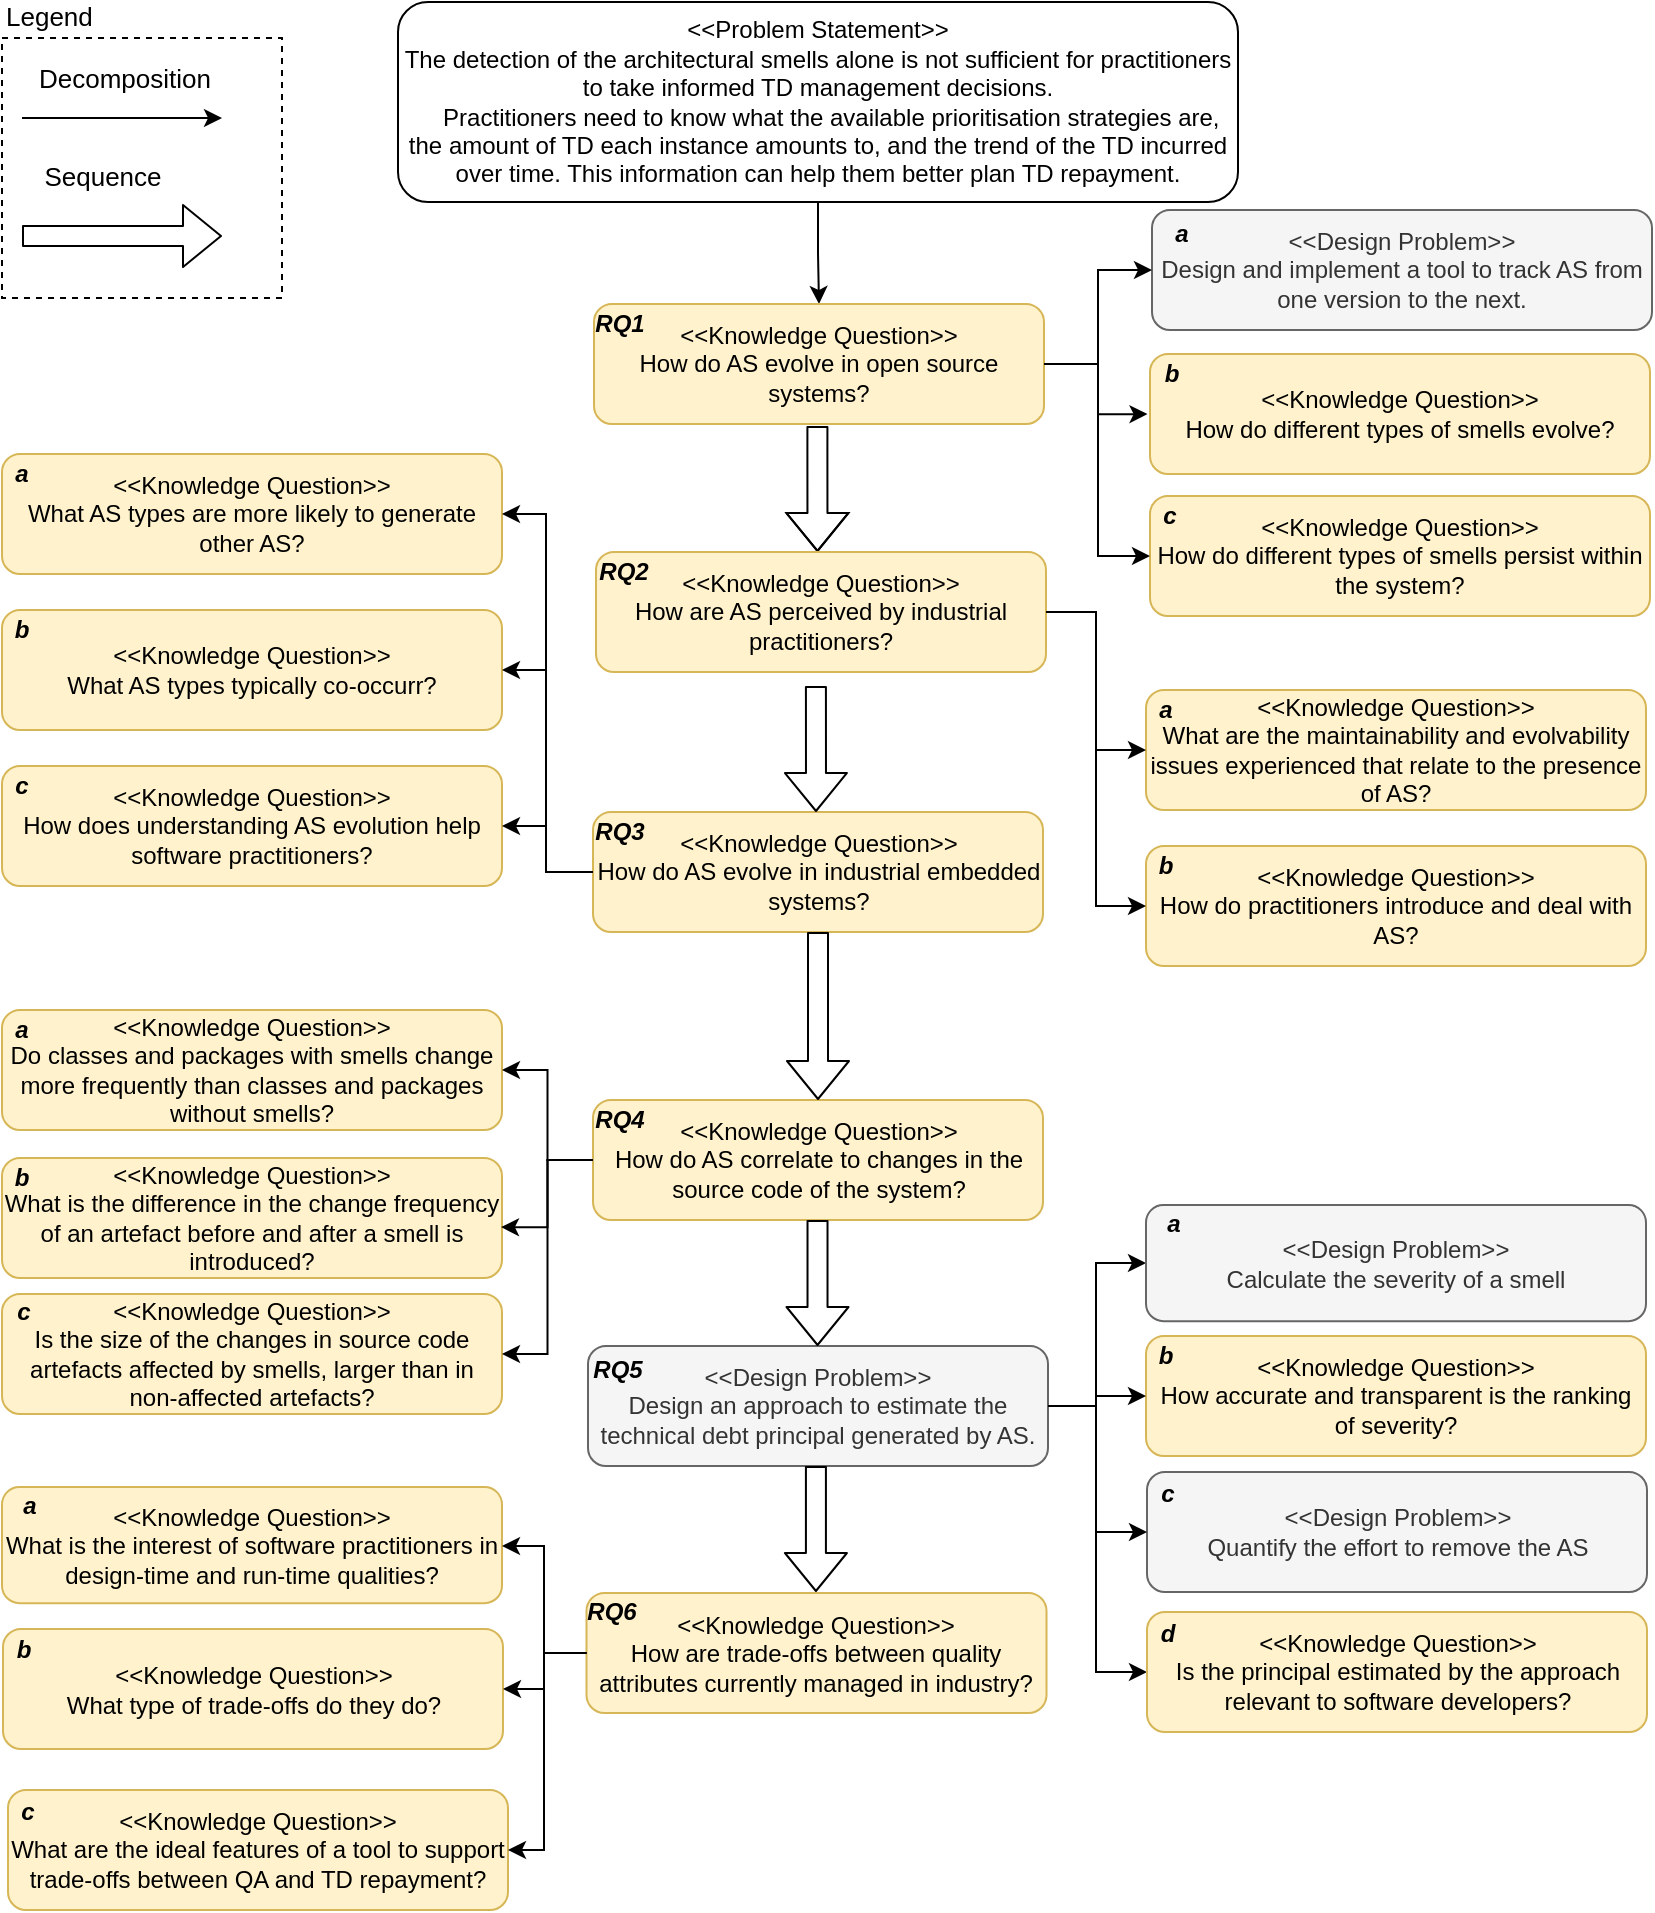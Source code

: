 <mxfile version="19.0.3" type="device"><diagram id="c249df69-120d-1313-5944-5ea2aa86c177" name="Page-1"><mxGraphModel dx="1350" dy="878" grid="1" gridSize="10" guides="1" tooltips="1" connect="1" arrows="1" fold="1" page="1" pageScale="1" pageWidth="850" pageHeight="1100" background="#ffffff" math="0" shadow="0"><root><mxCell id="0"/><mxCell id="1" parent="0"/><mxCell id="YxrZiRUJ-oxyGCz1RvD5-132" style="edgeStyle=orthogonalEdgeStyle;rounded=0;orthogonalLoop=1;jettySize=auto;html=1;entryX=0.5;entryY=0;entryDx=0;entryDy=0;" parent="1" source="2" target="40" edge="1"><mxGeometry relative="1" as="geometry"/></mxCell><mxCell id="2" value="&lt;div&gt;&amp;lt;&amp;lt;Problem Statement&amp;gt;&amp;gt;&lt;/div&gt;&lt;div&gt;&lt;div&gt;The detection of the architectural smells alone is not sufficient for practitioners to take informed TD management decisions.&lt;/div&gt;&lt;div&gt;&amp;nbsp; &amp;nbsp; Practitioners need to know what the available prioritisation strategies are, the amount of TD each instance amounts to, and the trend of the TD incurred over time. This information can help them better plan TD repayment.&lt;/div&gt;&lt;/div&gt;" style="rounded=1;whiteSpace=wrap;html=1;" parent="1" vertex="1"><mxGeometry x="211.0" y="15" width="420" height="100" as="geometry"/></mxCell><mxCell id="17" value="&lt;div&gt;&amp;lt;&amp;lt;Knowledge Question&amp;gt;&amp;gt;&lt;/div&gt;&lt;div&gt;&lt;div&gt;How do different types of smells evolve?&lt;/div&gt;&lt;/div&gt;" style="rounded=1;whiteSpace=wrap;html=1;fillColor=#fff2cc;strokeColor=#d6b656;" parent="1" vertex="1"><mxGeometry x="587" y="191" width="250" height="60" as="geometry"/></mxCell><mxCell id="60" value="" style="group" parent="1" vertex="1" connectable="0"><mxGeometry x="13" y="33" width="140" height="130" as="geometry"/></mxCell><mxCell id="59" value="" style="group" parent="60" vertex="1" connectable="0"><mxGeometry width="140" height="130" as="geometry"/></mxCell><mxCell id="52" value="Legend" style="whiteSpace=wrap;html=1;fontSize=13;align=left;labelPosition=center;verticalLabelPosition=top;verticalAlign=bottom;dashed=1;" parent="59" vertex="1"><mxGeometry width="140" height="130" as="geometry"/></mxCell><mxCell id="54" value="Sequence" style="shape=flexArrow;endArrow=classic;html=1;fillColor=#ffffff;fontSize=13;" parent="59" edge="1"><mxGeometry x="-0.2" y="30" width="50" height="50" relative="1" as="geometry"><mxPoint x="10" y="99" as="sourcePoint"/><mxPoint x="110" y="99" as="targetPoint"/><mxPoint as="offset"/></mxGeometry></mxCell><mxCell id="56" value="" style="endArrow=classic;html=1;fontSize=13;" parent="59" edge="1"><mxGeometry width="50" height="50" relative="1" as="geometry"><mxPoint x="10" y="40" as="sourcePoint"/><mxPoint x="110" y="40" as="targetPoint"/></mxGeometry></mxCell><mxCell id="58" value="Decomposition" style="text;html=1;resizable=0;points=[];align=center;verticalAlign=middle;labelBackgroundColor=#ffffff;fontSize=13;direction=south;" parent="56" vertex="1" connectable="0"><mxGeometry x="0.467" y="-1" relative="1" as="geometry"><mxPoint x="-23" y="-21" as="offset"/></mxGeometry></mxCell><mxCell id="69" value="" style="group;flipV=0;" parent="1" vertex="1" connectable="0"><mxGeometry x="588" y="119" width="250" height="60" as="geometry"/></mxCell><mxCell id="4" value="&lt;div&gt;&amp;lt;&amp;lt;Design Problem&amp;gt;&amp;gt;&lt;/div&gt;&lt;div&gt;Design and implement a tool to track AS from one version to the next.&lt;/div&gt;" style="rounded=1;whiteSpace=wrap;html=1;fillColor=#f5f5f5;strokeColor=#666666;fontColor=#333333;" parent="69" vertex="1"><mxGeometry width="250.0" height="60" as="geometry"/></mxCell><mxCell id="62" value="a" style="text;html=1;strokeColor=none;fillColor=none;align=center;verticalAlign=middle;whiteSpace=wrap;rounded=0;fontStyle=3" parent="69" vertex="1"><mxGeometry x="4.891" y="1.5" width="19.565" height="20" as="geometry"/></mxCell><mxCell id="76" style="edgeStyle=orthogonalEdgeStyle;rounded=0;html=1;jettySize=auto;orthogonalLoop=1;exitX=1;exitY=0.5;entryX=0;entryY=0.5;entryDx=0;entryDy=0;exitDx=0;exitDy=0;" parent="1" source="36" target="31" edge="1"><mxGeometry relative="1" as="geometry"><mxPoint x="535.5" y="612.5" as="sourcePoint"/><mxPoint x="581.5" y="537.5" as="targetPoint"/><Array as="points"><mxPoint x="560" y="717"/><mxPoint x="560" y="645"/></Array></mxGeometry></mxCell><mxCell id="96" value="" style="edgeStyle=orthogonalEdgeStyle;rounded=0;html=1;jettySize=auto;orthogonalLoop=1;entryX=0;entryY=0.5;entryDx=0;entryDy=0;exitX=1;exitY=0.5;exitDx=0;exitDy=0;" parent="1" source="36" target="95" edge="1"><mxGeometry relative="1" as="geometry"><mxPoint x="535.25" y="612.5" as="sourcePoint"/><Array as="points"><mxPoint x="560" y="717"/><mxPoint x="560" y="850"/></Array></mxGeometry></mxCell><mxCell id="99" value="" style="group" parent="1" vertex="1" connectable="0"><mxGeometry x="309.0" y="166" width="225.0" height="60" as="geometry"/></mxCell><mxCell id="72" value="" style="group;flipV=0;" parent="99" vertex="1" connectable="0"><mxGeometry x="-2.842e-14" width="225.0" height="60" as="geometry"/></mxCell><mxCell id="40" value="&amp;lt;&amp;lt;Knowledge Question&amp;gt;&amp;gt;&lt;br&gt;How do AS evolve in open source systems?" style="rounded=1;whiteSpace=wrap;html=1;fillColor=#fff2cc;strokeColor=#d6b656;" parent="72" vertex="1"><mxGeometry x="5.684e-14" width="225" height="60" as="geometry"/></mxCell><mxCell id="93" value="RQ1" style="text;html=1;strokeColor=none;fillColor=none;align=center;verticalAlign=middle;whiteSpace=wrap;rounded=0;fontStyle=3" parent="72" vertex="1"><mxGeometry x="4.0" width="18" height="20" as="geometry"/></mxCell><mxCell id="101" value="" style="group" parent="1" vertex="1" connectable="0"><mxGeometry x="305.25" y="687" width="231.5" height="60" as="geometry"/></mxCell><mxCell id="36" value="&lt;div&gt;&amp;lt;&amp;lt;Design Problem&amp;gt;&amp;gt;&lt;/div&gt;&lt;div&gt;Design an approach to estimate the technical debt principal generated by AS.&lt;br&gt;&lt;/div&gt;" style="rounded=1;whiteSpace=wrap;html=1;fillColor=#f5f5f5;strokeColor=#666666;fontColor=#333333;flipV=1;flipH=1;" parent="101" vertex="1"><mxGeometry x="0.75" width="230" height="60" as="geometry"/></mxCell><mxCell id="97" value="RQ5" style="text;html=1;strokeColor=none;fillColor=none;align=center;verticalAlign=middle;whiteSpace=wrap;rounded=0;fontStyle=3" parent="101" vertex="1"><mxGeometry x="6.75" y="2" width="18" height="20" as="geometry"/></mxCell><mxCell id="125" value="b" style="text;html=1;strokeColor=none;fillColor=none;align=center;verticalAlign=middle;whiteSpace=wrap;rounded=0;fontStyle=3" parent="1" vertex="1"><mxGeometry x="588" y="191" width="20" height="20" as="geometry"/></mxCell><mxCell id="EFpC19v5mdNmXsun4BiF-134" value="" style="group" parent="1" vertex="1" connectable="0"><mxGeometry x="308.5" y="420" width="225.0" height="60" as="geometry"/></mxCell><mxCell id="EFpC19v5mdNmXsun4BiF-135" value="" style="group;flipV=0;" parent="EFpC19v5mdNmXsun4BiF-134" vertex="1" connectable="0"><mxGeometry x="-2.842e-14" width="225.0" height="60" as="geometry"/></mxCell><mxCell id="EFpC19v5mdNmXsun4BiF-136" value="&amp;lt;&amp;lt;Knowledge Question&amp;gt;&amp;gt;&lt;br&gt;How do AS evolve in industrial embedded systems?" style="rounded=1;whiteSpace=wrap;html=1;fillColor=#fff2cc;strokeColor=#d6b656;" parent="EFpC19v5mdNmXsun4BiF-135" vertex="1"><mxGeometry x="5.684e-14" width="225" height="60" as="geometry"/></mxCell><mxCell id="EFpC19v5mdNmXsun4BiF-137" value="RQ3" style="text;html=1;strokeColor=none;fillColor=none;align=center;verticalAlign=middle;whiteSpace=wrap;rounded=0;fontStyle=3" parent="EFpC19v5mdNmXsun4BiF-135" vertex="1"><mxGeometry x="4.0" width="18" height="20" as="geometry"/></mxCell><mxCell id="KsCzeqXH029FPOCztNeQ-178" style="edgeStyle=orthogonalEdgeStyle;rounded=0;orthogonalLoop=1;jettySize=auto;html=1;exitX=0.5;exitY=1;exitDx=0;exitDy=0;" parent="EFpC19v5mdNmXsun4BiF-135" source="EFpC19v5mdNmXsun4BiF-136" target="EFpC19v5mdNmXsun4BiF-136" edge="1"><mxGeometry relative="1" as="geometry"/></mxCell><mxCell id="EFpC19v5mdNmXsun4BiF-140" value="" style="group" parent="1" vertex="1" connectable="0"><mxGeometry x="587" y="262" width="250" height="60" as="geometry"/></mxCell><mxCell id="47" value="&amp;lt;&amp;lt;Knowledge Question&amp;gt;&amp;gt;&lt;br&gt;How do different types of smells persist within the system?" style="rounded=1;whiteSpace=wrap;html=1;fillColor=#fff2cc;strokeColor=#d6b656;" parent="EFpC19v5mdNmXsun4BiF-140" vertex="1"><mxGeometry width="250" height="60" as="geometry"/></mxCell><mxCell id="115" value="c" style="text;html=1;strokeColor=none;fillColor=none;align=center;verticalAlign=middle;whiteSpace=wrap;rounded=0;fontStyle=3" parent="EFpC19v5mdNmXsun4BiF-140" vertex="1"><mxGeometry width="20" height="20" as="geometry"/></mxCell><mxCell id="EFpC19v5mdNmXsun4BiF-141" value="" style="group" parent="1" vertex="1" connectable="0"><mxGeometry x="13" y="241" width="250" height="60" as="geometry"/></mxCell><mxCell id="45" value="&amp;lt;&amp;lt;Knowledge Question&amp;gt;&amp;gt;&lt;br&gt;What AS types are more likely to generate other AS?" style="rounded=1;whiteSpace=wrap;html=1;fillColor=#fff2cc;strokeColor=#d6b656;" parent="EFpC19v5mdNmXsun4BiF-141" vertex="1"><mxGeometry width="250" height="60" as="geometry"/></mxCell><mxCell id="114" value="a" style="text;html=1;strokeColor=none;fillColor=none;align=center;verticalAlign=middle;whiteSpace=wrap;rounded=0;fontStyle=3" parent="EFpC19v5mdNmXsun4BiF-141" vertex="1"><mxGeometry width="20" height="20" as="geometry"/></mxCell><mxCell id="EFpC19v5mdNmXsun4BiF-142" style="edgeStyle=orthogonalEdgeStyle;rounded=0;orthogonalLoop=1;jettySize=auto;html=1;exitX=0;exitY=0.5;exitDx=0;exitDy=0;entryX=1;entryY=0.5;entryDx=0;entryDy=0;" parent="1" source="EFpC19v5mdNmXsun4BiF-136" target="45" edge="1"><mxGeometry relative="1" as="geometry"><mxPoint x="308.5" y="394" as="sourcePoint"/><Array as="points"><mxPoint x="285" y="450"/><mxPoint x="285" y="271"/></Array></mxGeometry></mxCell><mxCell id="EFpC19v5mdNmXsun4BiF-153" value="" style="group" parent="1" vertex="1" connectable="0"><mxGeometry x="13" y="319" width="250" height="60" as="geometry"/></mxCell><mxCell id="EFpC19v5mdNmXsun4BiF-154" value="&amp;lt;&amp;lt;Knowledge Question&amp;gt;&amp;gt;&lt;br&gt;What AS types typically co-occurr?" style="rounded=1;whiteSpace=wrap;html=1;fillColor=#fff2cc;strokeColor=#d6b656;" parent="EFpC19v5mdNmXsun4BiF-153" vertex="1"><mxGeometry width="250" height="60" as="geometry"/></mxCell><mxCell id="EFpC19v5mdNmXsun4BiF-155" value="b" style="text;html=1;strokeColor=none;fillColor=none;align=center;verticalAlign=middle;whiteSpace=wrap;rounded=0;fontStyle=3" parent="EFpC19v5mdNmXsun4BiF-153" vertex="1"><mxGeometry width="20" height="20" as="geometry"/></mxCell><mxCell id="EFpC19v5mdNmXsun4BiF-156" style="edgeStyle=orthogonalEdgeStyle;rounded=0;orthogonalLoop=1;jettySize=auto;html=1;entryX=1;entryY=0.5;entryDx=0;entryDy=0;exitX=0;exitY=0.5;exitDx=0;exitDy=0;" parent="1" source="EFpC19v5mdNmXsun4BiF-136" target="EFpC19v5mdNmXsun4BiF-154" edge="1"><mxGeometry relative="1" as="geometry"><Array as="points"><mxPoint x="285" y="450"/><mxPoint x="285" y="349"/></Array><mxPoint x="308.5" y="394.0" as="sourcePoint"/></mxGeometry></mxCell><mxCell id="EFpC19v5mdNmXsun4BiF-162" value="" style="group" parent="1" vertex="1" connectable="0"><mxGeometry x="585.5" y="820" width="250" height="60" as="geometry"/></mxCell><mxCell id="95" value="&lt;div&gt;&amp;lt;&amp;lt;Knowledge Question&amp;gt;&amp;gt;&lt;/div&gt;&lt;div&gt;Is the principal estimated by the approach relevant to software developers?&lt;/div&gt;" style="rounded=1;whiteSpace=wrap;html=1;fillColor=#fff2cc;strokeColor=#d6b656;flipV=1;flipH=1;" parent="EFpC19v5mdNmXsun4BiF-162" vertex="1"><mxGeometry width="250" height="60" as="geometry"/></mxCell><mxCell id="118" value="d" style="text;html=1;strokeColor=none;fillColor=none;align=center;verticalAlign=middle;whiteSpace=wrap;rounded=0;fontStyle=3" parent="EFpC19v5mdNmXsun4BiF-162" vertex="1"><mxGeometry x="0.5" y="0.5" width="20" height="20" as="geometry"/></mxCell><mxCell id="EFpC19v5mdNmXsun4BiF-165" value="" style="group" parent="1" vertex="1" connectable="0"><mxGeometry x="585.5" y="750" width="250" height="60" as="geometry"/></mxCell><mxCell id="EFpC19v5mdNmXsun4BiF-163" value="&amp;lt;&amp;lt;Design Problem&amp;gt;&amp;gt;&lt;br&gt;Quantify the effort to remove the AS" style="rounded=1;whiteSpace=wrap;html=1;fillColor=#f5f5f5;strokeColor=#666666;fontColor=#333333;" parent="EFpC19v5mdNmXsun4BiF-165" vertex="1"><mxGeometry width="250" height="60" as="geometry"/></mxCell><mxCell id="EFpC19v5mdNmXsun4BiF-164" value="c" style="text;html=1;strokeColor=none;fillColor=none;align=center;verticalAlign=middle;whiteSpace=wrap;rounded=0;fontStyle=3" parent="EFpC19v5mdNmXsun4BiF-165" vertex="1"><mxGeometry x="0.498" y="0.5" width="19.92" height="20" as="geometry"/></mxCell><mxCell id="EFpC19v5mdNmXsun4BiF-167" value="" style="group" parent="1" vertex="1" connectable="0"><mxGeometry x="585.5" y="616.5" width="250" height="60" as="geometry"/></mxCell><mxCell id="70" value="" style="group;flipV=0;" parent="EFpC19v5mdNmXsun4BiF-167" vertex="1" connectable="0"><mxGeometry x="-0.5" y="1.935" width="250" height="58.065" as="geometry"/></mxCell><mxCell id="74" value="" style="group" parent="70" vertex="1" connectable="0"><mxGeometry width="250" height="58.065" as="geometry"/></mxCell><mxCell id="31" value="&amp;lt;&amp;lt;Design Problem&amp;gt;&amp;gt;&lt;br&gt;&lt;div&gt;&lt;div&gt;&lt;span&gt;Calculate the severity of a smell&lt;/span&gt;&lt;/div&gt;&lt;/div&gt;" style="rounded=1;whiteSpace=wrap;html=1;fillColor=#f5f5f5;strokeColor=#666666;flipV=1;flipH=1;fontColor=#333333;" parent="74" vertex="1"><mxGeometry y="-1.935" width="250" height="58.065" as="geometry"/></mxCell><mxCell id="116" value="a" style="text;html=1;strokeColor=none;fillColor=none;align=center;verticalAlign=middle;whiteSpace=wrap;rounded=0;fontStyle=3" parent="EFpC19v5mdNmXsun4BiF-167" vertex="1"><mxGeometry x="3" width="20" height="19.355" as="geometry"/></mxCell><mxCell id="EFpC19v5mdNmXsun4BiF-168" style="edgeStyle=orthogonalEdgeStyle;rounded=0;orthogonalLoop=1;jettySize=auto;html=1;entryX=0;entryY=0.5;entryDx=0;entryDy=0;" parent="1" source="36" target="EFpC19v5mdNmXsun4BiF-163" edge="1"><mxGeometry relative="1" as="geometry"><mxPoint x="547" y="679" as="targetPoint"/><Array as="points"><mxPoint x="560" y="717"/><mxPoint x="560" y="780"/></Array></mxGeometry></mxCell><mxCell id="EFpC19v5mdNmXsun4BiF-169" value="" style="group" parent="1" vertex="1" connectable="0"><mxGeometry x="308.5" y="564" width="225.0" height="60" as="geometry"/></mxCell><mxCell id="EFpC19v5mdNmXsun4BiF-170" value="" style="group;flipV=0;" parent="EFpC19v5mdNmXsun4BiF-169" vertex="1" connectable="0"><mxGeometry x="-2.842e-14" width="225.0" height="60" as="geometry"/></mxCell><mxCell id="EFpC19v5mdNmXsun4BiF-171" value="&amp;lt;&amp;lt;Knowledge Question&amp;gt;&amp;gt;&lt;br&gt;How do AS correlate to changes in the source code of the system?" style="rounded=1;whiteSpace=wrap;html=1;fillColor=#fff2cc;strokeColor=#d6b656;" parent="EFpC19v5mdNmXsun4BiF-170" vertex="1"><mxGeometry x="5.684e-14" width="225" height="60" as="geometry"/></mxCell><mxCell id="EFpC19v5mdNmXsun4BiF-172" value="RQ4" style="text;html=1;strokeColor=none;fillColor=none;align=center;verticalAlign=middle;whiteSpace=wrap;rounded=0;fontStyle=3" parent="EFpC19v5mdNmXsun4BiF-170" vertex="1"><mxGeometry x="4.0" width="18" height="20" as="geometry"/></mxCell><mxCell id="EFpC19v5mdNmXsun4BiF-173" style="shape=flexArrow;endArrow=classic;html=1;fillColor=#ffffff;fontFamily=Helvetica;fontSize=11;fontColor=#000000;align=center;strokeColor=#000000;edgeStyle=orthogonalEdgeStyle;entryX=0.5;entryY=0;entryDx=0;entryDy=0;exitX=0.5;exitY=1;exitDx=0;exitDy=0;" parent="1" source="EFpC19v5mdNmXsun4BiF-136" target="EFpC19v5mdNmXsun4BiF-171" edge="1"><mxGeometry relative="1" as="geometry"><mxPoint x="396" y="513" as="sourcePoint"/><mxPoint x="418.91" y="544" as="targetPoint"/></mxGeometry></mxCell><mxCell id="EFpC19v5mdNmXsun4BiF-175" style="shape=flexArrow;endArrow=classic;html=1;fillColor=#ffffff;fontFamily=Helvetica;fontSize=11;fontColor=#000000;align=center;strokeColor=#000000;edgeStyle=orthogonalEdgeStyle;entryX=0.5;entryY=0;entryDx=0;entryDy=0;exitX=0.5;exitY=1;exitDx=0;exitDy=0;" parent="1" edge="1"><mxGeometry relative="1" as="geometry"><mxPoint x="420.76" y="624" as="sourcePoint"/><mxPoint x="420.76" y="687" as="targetPoint"/></mxGeometry></mxCell><mxCell id="KsCzeqXH029FPOCztNeQ-138" value="" style="group;flipV=0;" parent="1" vertex="1" connectable="0"><mxGeometry x="305.25" y="810.5" width="230" height="60" as="geometry"/></mxCell><mxCell id="KsCzeqXH029FPOCztNeQ-139" value="" style="group" parent="KsCzeqXH029FPOCztNeQ-138" vertex="1" connectable="0"><mxGeometry width="230" height="60" as="geometry"/></mxCell><mxCell id="KsCzeqXH029FPOCztNeQ-140" value="&lt;div&gt;&amp;lt;&amp;lt;Knowledge Question&amp;gt;&amp;gt;&lt;/div&gt;&lt;div&gt;How are trade-offs between quality attributes currently managed in industry?&lt;/div&gt;" style="rounded=1;whiteSpace=wrap;html=1;fillColor=#fff2cc;strokeColor=#d6b656;" parent="KsCzeqXH029FPOCztNeQ-139" vertex="1"><mxGeometry width="230" height="60" as="geometry"/></mxCell><mxCell id="KsCzeqXH029FPOCztNeQ-141" value="RQ6" style="text;html=1;strokeColor=none;fillColor=none;align=center;verticalAlign=middle;whiteSpace=wrap;rounded=0;fontStyle=3" parent="KsCzeqXH029FPOCztNeQ-139" vertex="1"><mxGeometry x="4.0" y="-1" width="18" height="20" as="geometry"/></mxCell><mxCell id="KsCzeqXH029FPOCztNeQ-150" style="shape=flexArrow;endArrow=classic;html=1;fillColor=#ffffff;fontFamily=Helvetica;fontSize=11;fontColor=#000000;align=center;strokeColor=#000000;edgeStyle=orthogonalEdgeStyle;exitX=0.5;exitY=1;exitDx=0;exitDy=0;" parent="1" edge="1"><mxGeometry relative="1" as="geometry"><mxPoint x="419.96" y="357" as="sourcePoint"/><mxPoint x="420" y="420" as="targetPoint"/></mxGeometry></mxCell><mxCell id="KsCzeqXH029FPOCztNeQ-151" style="edgeStyle=orthogonalEdgeStyle;rounded=0;orthogonalLoop=1;jettySize=auto;html=1;entryX=0;entryY=0.5;entryDx=0;entryDy=0;exitX=1;exitY=0.5;exitDx=0;exitDy=0;" parent="1" source="40" target="4" edge="1"><mxGeometry relative="1" as="geometry"><Array as="points"><mxPoint x="561" y="196"/><mxPoint x="561" y="149"/></Array></mxGeometry></mxCell><mxCell id="KsCzeqXH029FPOCztNeQ-152" style="edgeStyle=orthogonalEdgeStyle;rounded=0;orthogonalLoop=1;jettySize=auto;html=1;entryX=-0.005;entryY=0.501;entryDx=0;entryDy=0;exitX=1;exitY=0.5;exitDx=0;exitDy=0;entryPerimeter=0;" parent="1" source="40" target="17" edge="1"><mxGeometry relative="1" as="geometry"><Array as="points"><mxPoint x="561" y="196"/><mxPoint x="561" y="221"/></Array><mxPoint x="534.5" y="209" as="sourcePoint"/><mxPoint x="588" y="221" as="targetPoint"/></mxGeometry></mxCell><mxCell id="KsCzeqXH029FPOCztNeQ-153" style="edgeStyle=orthogonalEdgeStyle;rounded=0;orthogonalLoop=1;jettySize=auto;html=1;entryX=0;entryY=0.5;entryDx=0;entryDy=0;exitX=1;exitY=0.5;exitDx=0;exitDy=0;" parent="1" source="40" target="47" edge="1"><mxGeometry relative="1" as="geometry"><mxPoint x="573" y="357" as="targetPoint"/><Array as="points"><mxPoint x="561" y="196"/><mxPoint x="561" y="292"/></Array></mxGeometry></mxCell><mxCell id="KsCzeqXH029FPOCztNeQ-155" value="&amp;lt;&amp;lt;Knowledge Question&amp;gt;&amp;gt;&lt;br&gt;Do classes and packages with smells change more frequently than classes and packages without smells?" style="rounded=1;whiteSpace=wrap;html=1;fillColor=#fff2cc;strokeColor=#d6b656;" parent="1" vertex="1"><mxGeometry x="13" y="519" width="250" height="60" as="geometry"/></mxCell><mxCell id="KsCzeqXH029FPOCztNeQ-156" value="" style="edgeStyle=orthogonalEdgeStyle;rounded=0;orthogonalLoop=1;jettySize=auto;html=1;" parent="1" source="EFpC19v5mdNmXsun4BiF-171" target="KsCzeqXH029FPOCztNeQ-155" edge="1"><mxGeometry relative="1" as="geometry"/></mxCell><mxCell id="KsCzeqXH029FPOCztNeQ-160" value="a" style="text;html=1;strokeColor=none;fillColor=none;align=center;verticalAlign=middle;whiteSpace=wrap;rounded=0;fontStyle=3" parent="1" vertex="1"><mxGeometry x="13" y="519" width="20" height="20" as="geometry"/></mxCell><mxCell id="KsCzeqXH029FPOCztNeQ-161" value="&amp;lt;&amp;lt;Knowledge Question&amp;gt;&amp;gt;&lt;br&gt;What is the difference in the change frequency of an artefact before and after a smell is introduced?" style="rounded=1;whiteSpace=wrap;html=1;fillColor=#fff2cc;strokeColor=#d6b656;" parent="1" vertex="1"><mxGeometry x="13" y="593" width="250" height="60" as="geometry"/></mxCell><mxCell id="KsCzeqXH029FPOCztNeQ-162" style="edgeStyle=orthogonalEdgeStyle;rounded=0;orthogonalLoop=1;jettySize=auto;html=1;entryX=0.998;entryY=0.576;entryDx=0;entryDy=0;entryPerimeter=0;" parent="1" source="EFpC19v5mdNmXsun4BiF-171" target="KsCzeqXH029FPOCztNeQ-161" edge="1"><mxGeometry relative="1" as="geometry"/></mxCell><mxCell id="KsCzeqXH029FPOCztNeQ-163" value="b" style="text;html=1;strokeColor=none;fillColor=none;align=center;verticalAlign=middle;whiteSpace=wrap;rounded=0;fontStyle=3" parent="1" vertex="1"><mxGeometry x="13" y="593" width="20" height="20" as="geometry"/></mxCell><mxCell id="KsCzeqXH029FPOCztNeQ-167" value="" style="group" parent="1" vertex="1" connectable="0"><mxGeometry x="13.5" y="828.5" width="250" height="60" as="geometry"/></mxCell><mxCell id="KsCzeqXH029FPOCztNeQ-168" value="&amp;lt;&amp;lt;Knowledge Question&amp;gt;&amp;gt;&lt;br&gt;What type of trade-offs do they do?" style="rounded=1;whiteSpace=wrap;html=1;fillColor=#fff2cc;strokeColor=#d6b656;fontColor=#000000;" parent="KsCzeqXH029FPOCztNeQ-167" vertex="1"><mxGeometry width="250" height="60" as="geometry"/></mxCell><mxCell id="KsCzeqXH029FPOCztNeQ-169" value="b" style="text;html=1;strokeColor=none;fillColor=none;align=center;verticalAlign=middle;whiteSpace=wrap;rounded=0;fontStyle=3" parent="KsCzeqXH029FPOCztNeQ-167" vertex="1"><mxGeometry x="0.498" y="0.5" width="19.92" height="20" as="geometry"/></mxCell><mxCell id="KsCzeqXH029FPOCztNeQ-170" value="" style="group" parent="1" vertex="1" connectable="0"><mxGeometry x="13.5" y="757.5" width="250" height="60" as="geometry"/></mxCell><mxCell id="KsCzeqXH029FPOCztNeQ-171" value="" style="group;flipV=0;" parent="KsCzeqXH029FPOCztNeQ-170" vertex="1" connectable="0"><mxGeometry x="-0.5" y="1.935" width="250" height="58.065" as="geometry"/></mxCell><mxCell id="KsCzeqXH029FPOCztNeQ-172" value="" style="group" parent="KsCzeqXH029FPOCztNeQ-171" vertex="1" connectable="0"><mxGeometry width="250" height="58.065" as="geometry"/></mxCell><mxCell id="KsCzeqXH029FPOCztNeQ-173" value="&amp;lt;&amp;lt;Knowledge Question&amp;gt;&amp;gt;&lt;br&gt;&lt;div&gt;&lt;div&gt;&lt;span&gt;What is the interest of software practitioners in design-time and run-time qualities?&lt;/span&gt;&lt;/div&gt;&lt;/div&gt;" style="rounded=1;whiteSpace=wrap;html=1;fillColor=#fff2cc;strokeColor=#d6b656;flipV=1;flipH=1;" parent="KsCzeqXH029FPOCztNeQ-172" vertex="1"><mxGeometry y="-1.935" width="250" height="58.065" as="geometry"/></mxCell><mxCell id="KsCzeqXH029FPOCztNeQ-174" value="a" style="text;html=1;strokeColor=none;fillColor=none;align=center;verticalAlign=middle;whiteSpace=wrap;rounded=0;fontStyle=3" parent="KsCzeqXH029FPOCztNeQ-170" vertex="1"><mxGeometry x="3" width="20" height="19.355" as="geometry"/></mxCell><mxCell id="KsCzeqXH029FPOCztNeQ-175" style="edgeStyle=orthogonalEdgeStyle;rounded=0;orthogonalLoop=1;jettySize=auto;html=1;exitX=0;exitY=0.5;exitDx=0;exitDy=0;" parent="1" source="KsCzeqXH029FPOCztNeQ-140" target="KsCzeqXH029FPOCztNeQ-173" edge="1"><mxGeometry relative="1" as="geometry"><Array as="points"><mxPoint x="284" y="840"/><mxPoint x="284" y="787"/></Array></mxGeometry></mxCell><mxCell id="KsCzeqXH029FPOCztNeQ-176" style="edgeStyle=orthogonalEdgeStyle;rounded=0;orthogonalLoop=1;jettySize=auto;html=1;entryX=1;entryY=0.5;entryDx=0;entryDy=0;exitX=0;exitY=0.5;exitDx=0;exitDy=0;" parent="1" source="KsCzeqXH029FPOCztNeQ-140" target="KsCzeqXH029FPOCztNeQ-168" edge="1"><mxGeometry relative="1" as="geometry"><Array as="points"><mxPoint x="284" y="841"/><mxPoint x="284" y="859"/></Array></mxGeometry></mxCell><mxCell id="yWQP1PpKwyclP1BlxjBz-131" value="" style="group" parent="1" vertex="1" connectable="0"><mxGeometry x="13" y="389" width="250" height="60" as="geometry"/></mxCell><mxCell id="yWQP1PpKwyclP1BlxjBz-132" value="&amp;lt;&amp;lt;Knowledge Question&amp;gt;&amp;gt;&lt;br&gt;How does understanding AS evolution help software practitioners?" style="rounded=1;whiteSpace=wrap;html=1;fillColor=#fff2cc;strokeColor=#d6b656;" parent="yWQP1PpKwyclP1BlxjBz-131" vertex="1"><mxGeometry y="8" width="250" height="60" as="geometry"/></mxCell><mxCell id="yWQP1PpKwyclP1BlxjBz-133" value="c" style="text;html=1;strokeColor=none;fillColor=none;align=center;verticalAlign=middle;whiteSpace=wrap;rounded=0;fontStyle=3" parent="yWQP1PpKwyclP1BlxjBz-131" vertex="1"><mxGeometry y="8" width="20" height="20" as="geometry"/></mxCell><mxCell id="yWQP1PpKwyclP1BlxjBz-134" style="edgeStyle=orthogonalEdgeStyle;rounded=0;orthogonalLoop=1;jettySize=auto;html=1;entryX=1;entryY=0.5;entryDx=0;entryDy=0;exitX=0;exitY=0.5;exitDx=0;exitDy=0;" parent="1" source="EFpC19v5mdNmXsun4BiF-136" target="yWQP1PpKwyclP1BlxjBz-132" edge="1"><mxGeometry relative="1" as="geometry"><Array as="points"><mxPoint x="285" y="450"/><mxPoint x="285" y="427"/></Array><mxPoint x="308.5" y="394.0" as="sourcePoint"/></mxGeometry></mxCell><mxCell id="yWQP1PpKwyclP1BlxjBz-137" style="shape=flexArrow;endArrow=classic;html=1;fillColor=#ffffff;fontFamily=Helvetica;fontSize=11;fontColor=#000000;align=center;strokeColor=#000000;edgeStyle=orthogonalEdgeStyle;exitX=0.5;exitY=1;exitDx=0;exitDy=0;" parent="1" edge="1"><mxGeometry relative="1" as="geometry"><mxPoint x="420.71" y="227" as="sourcePoint"/><mxPoint x="420.75" y="290" as="targetPoint"/><Array as="points"><mxPoint x="421" y="240"/><mxPoint x="421" y="240"/></Array></mxGeometry></mxCell><mxCell id="yWQP1PpKwyclP1BlxjBz-139" value="" style="group" parent="1" vertex="1" connectable="0"><mxGeometry x="16.0" y="909" width="250" height="60" as="geometry"/></mxCell><mxCell id="yWQP1PpKwyclP1BlxjBz-140" value="&amp;lt;&amp;lt;Knowledge Question&amp;gt;&amp;gt;&lt;br&gt;What are the ideal features of a tool to support trade-offs between QA and TD repayment?" style="rounded=1;whiteSpace=wrap;html=1;fillColor=#fff2cc;strokeColor=#d6b656;fontColor=#000000;" parent="yWQP1PpKwyclP1BlxjBz-139" vertex="1"><mxGeometry width="250" height="60" as="geometry"/></mxCell><mxCell id="yWQP1PpKwyclP1BlxjBz-141" value="c" style="text;html=1;strokeColor=none;fillColor=none;align=center;verticalAlign=middle;whiteSpace=wrap;rounded=0;fontStyle=3" parent="yWQP1PpKwyclP1BlxjBz-139" vertex="1"><mxGeometry x="0.498" y="0.5" width="19.92" height="20" as="geometry"/></mxCell><mxCell id="yWQP1PpKwyclP1BlxjBz-142" style="edgeStyle=orthogonalEdgeStyle;rounded=0;orthogonalLoop=1;jettySize=auto;html=1;entryX=1;entryY=0.5;entryDx=0;entryDy=0;" parent="1" source="KsCzeqXH029FPOCztNeQ-140" target="yWQP1PpKwyclP1BlxjBz-140" edge="1"><mxGeometry relative="1" as="geometry"><Array as="points"><mxPoint x="284" y="840"/><mxPoint x="284" y="939"/></Array></mxGeometry></mxCell><mxCell id="YxrZiRUJ-oxyGCz1RvD5-127" value="" style="group" parent="1" vertex="1" connectable="0"><mxGeometry x="310.0" y="290" width="225.0" height="60" as="geometry"/></mxCell><mxCell id="yWQP1PpKwyclP1BlxjBz-127" value="&amp;lt;&amp;lt;Knowledge Question&amp;gt;&amp;gt;&lt;br&gt;How are AS perceived by industrial practitioners?" style="rounded=1;whiteSpace=wrap;html=1;fillColor=#fff2cc;strokeColor=#d6b656;" parent="YxrZiRUJ-oxyGCz1RvD5-127" vertex="1"><mxGeometry width="225" height="60" as="geometry"/></mxCell><mxCell id="yWQP1PpKwyclP1BlxjBz-130" value="RQ2" style="text;html=1;strokeColor=none;fillColor=none;align=center;verticalAlign=middle;whiteSpace=wrap;rounded=0;fontStyle=3" parent="YxrZiRUJ-oxyGCz1RvD5-127" vertex="1"><mxGeometry x="4.5" width="18" height="20" as="geometry"/></mxCell><mxCell id="YxrZiRUJ-oxyGCz1RvD5-133" style="shape=flexArrow;endArrow=classic;html=1;fillColor=#ffffff;fontFamily=Helvetica;fontSize=11;fontColor=#000000;align=center;strokeColor=#000000;edgeStyle=orthogonalEdgeStyle;entryX=0.5;entryY=0;entryDx=0;entryDy=0;exitX=0.5;exitY=1;exitDx=0;exitDy=0;" parent="1" edge="1"><mxGeometry relative="1" as="geometry"><mxPoint x="419.96" y="747" as="sourcePoint"/><mxPoint x="419.96" y="810" as="targetPoint"/></mxGeometry></mxCell><mxCell id="5Zt7xOCoLK-K9Ye2vgnV-128" value="" style="group" parent="1" vertex="1" connectable="0"><mxGeometry x="585" y="359" width="250" height="60" as="geometry"/></mxCell><mxCell id="5Zt7xOCoLK-K9Ye2vgnV-129" value="&amp;lt;&amp;lt;Knowledge Question&amp;gt;&amp;gt;&lt;br&gt;What are the maintainability and evolvability issues experienced that relate to the presence of AS?" style="rounded=1;whiteSpace=wrap;html=1;fillColor=#fff2cc;strokeColor=#d6b656;" parent="5Zt7xOCoLK-K9Ye2vgnV-128" vertex="1"><mxGeometry width="250" height="60" as="geometry"/></mxCell><mxCell id="5Zt7xOCoLK-K9Ye2vgnV-130" value="a" style="text;html=1;strokeColor=none;fillColor=none;align=center;verticalAlign=middle;whiteSpace=wrap;rounded=0;fontStyle=3" parent="5Zt7xOCoLK-K9Ye2vgnV-128" vertex="1"><mxGeometry width="20" height="20" as="geometry"/></mxCell><mxCell id="5Zt7xOCoLK-K9Ye2vgnV-131" value="" style="group" parent="1" vertex="1" connectable="0"><mxGeometry x="585" y="437" width="250" height="60" as="geometry"/></mxCell><mxCell id="5Zt7xOCoLK-K9Ye2vgnV-132" value="&amp;lt;&amp;lt;Knowledge Question&amp;gt;&amp;gt;&lt;br&gt;How do practitioners introduce and deal with AS?" style="rounded=1;whiteSpace=wrap;html=1;fillColor=#fff2cc;strokeColor=#d6b656;" parent="5Zt7xOCoLK-K9Ye2vgnV-131" vertex="1"><mxGeometry width="250" height="60" as="geometry"/></mxCell><mxCell id="5Zt7xOCoLK-K9Ye2vgnV-133" value="b" style="text;html=1;strokeColor=none;fillColor=none;align=center;verticalAlign=middle;whiteSpace=wrap;rounded=0;fontStyle=3" parent="5Zt7xOCoLK-K9Ye2vgnV-131" vertex="1"><mxGeometry width="20" height="20" as="geometry"/></mxCell><mxCell id="5Zt7xOCoLK-K9Ye2vgnV-135" style="edgeStyle=orthogonalEdgeStyle;rounded=0;orthogonalLoop=1;jettySize=auto;html=1;entryX=0;entryY=0.5;entryDx=0;entryDy=0;" parent="1" source="yWQP1PpKwyclP1BlxjBz-127" target="5Zt7xOCoLK-K9Ye2vgnV-129" edge="1"><mxGeometry relative="1" as="geometry"/></mxCell><mxCell id="5Zt7xOCoLK-K9Ye2vgnV-136" style="edgeStyle=orthogonalEdgeStyle;rounded=0;orthogonalLoop=1;jettySize=auto;html=1;entryX=0;entryY=0.5;entryDx=0;entryDy=0;" parent="1" source="yWQP1PpKwyclP1BlxjBz-127" target="5Zt7xOCoLK-K9Ye2vgnV-132" edge="1"><mxGeometry relative="1" as="geometry"/></mxCell><mxCell id="TMfiqvdDvHbgeiMj3VSu-125" value="&amp;lt;&amp;lt;Knowledge Question&amp;gt;&amp;gt;&lt;br&gt;Is the size of the changes in source code artefacts affected by smells, larger than in non-affected artefacts?" style="rounded=1;whiteSpace=wrap;html=1;fillColor=#fff2cc;strokeColor=#d6b656;" parent="1" vertex="1"><mxGeometry x="13" y="661" width="250" height="60" as="geometry"/></mxCell><mxCell id="TMfiqvdDvHbgeiMj3VSu-126" value="c" style="text;html=1;strokeColor=none;fillColor=none;align=center;verticalAlign=middle;whiteSpace=wrap;rounded=0;fontStyle=3" parent="1" vertex="1"><mxGeometry x="14" y="660" width="20" height="20" as="geometry"/></mxCell><mxCell id="TMfiqvdDvHbgeiMj3VSu-127" style="edgeStyle=orthogonalEdgeStyle;rounded=0;orthogonalLoop=1;jettySize=auto;html=1;entryX=1;entryY=0.5;entryDx=0;entryDy=0;" parent="1" source="EFpC19v5mdNmXsun4BiF-171" target="TMfiqvdDvHbgeiMj3VSu-125" edge="1"><mxGeometry relative="1" as="geometry"/></mxCell><mxCell id="I29sgvYrf-jDA5tP3ND1-125" value="&lt;div&gt;&amp;lt;&amp;lt;Knowledge Question&amp;gt;&amp;gt;&lt;/div&gt;&lt;div&gt;How accurate and transparent is the ranking of severity?&lt;/div&gt;" style="rounded=1;whiteSpace=wrap;html=1;fillColor=#fff2cc;strokeColor=#d6b656;flipV=1;flipH=1;" parent="1" vertex="1"><mxGeometry x="585" y="682" width="250" height="60" as="geometry"/></mxCell><mxCell id="I29sgvYrf-jDA5tP3ND1-132" value="b" style="text;html=1;strokeColor=none;fillColor=none;align=center;verticalAlign=middle;whiteSpace=wrap;rounded=0;fontStyle=3" parent="1" vertex="1"><mxGeometry x="585.498" y="682" width="19.92" height="20" as="geometry"/></mxCell><mxCell id="I29sgvYrf-jDA5tP3ND1-133" style="edgeStyle=orthogonalEdgeStyle;rounded=0;orthogonalLoop=1;jettySize=auto;html=1;entryX=0;entryY=0.5;entryDx=0;entryDy=0;" parent="1" source="36" target="I29sgvYrf-jDA5tP3ND1-125" edge="1"><mxGeometry relative="1" as="geometry"><Array as="points"><mxPoint x="560" y="717"/><mxPoint x="560" y="712"/></Array></mxGeometry></mxCell></root></mxGraphModel></diagram></mxfile>